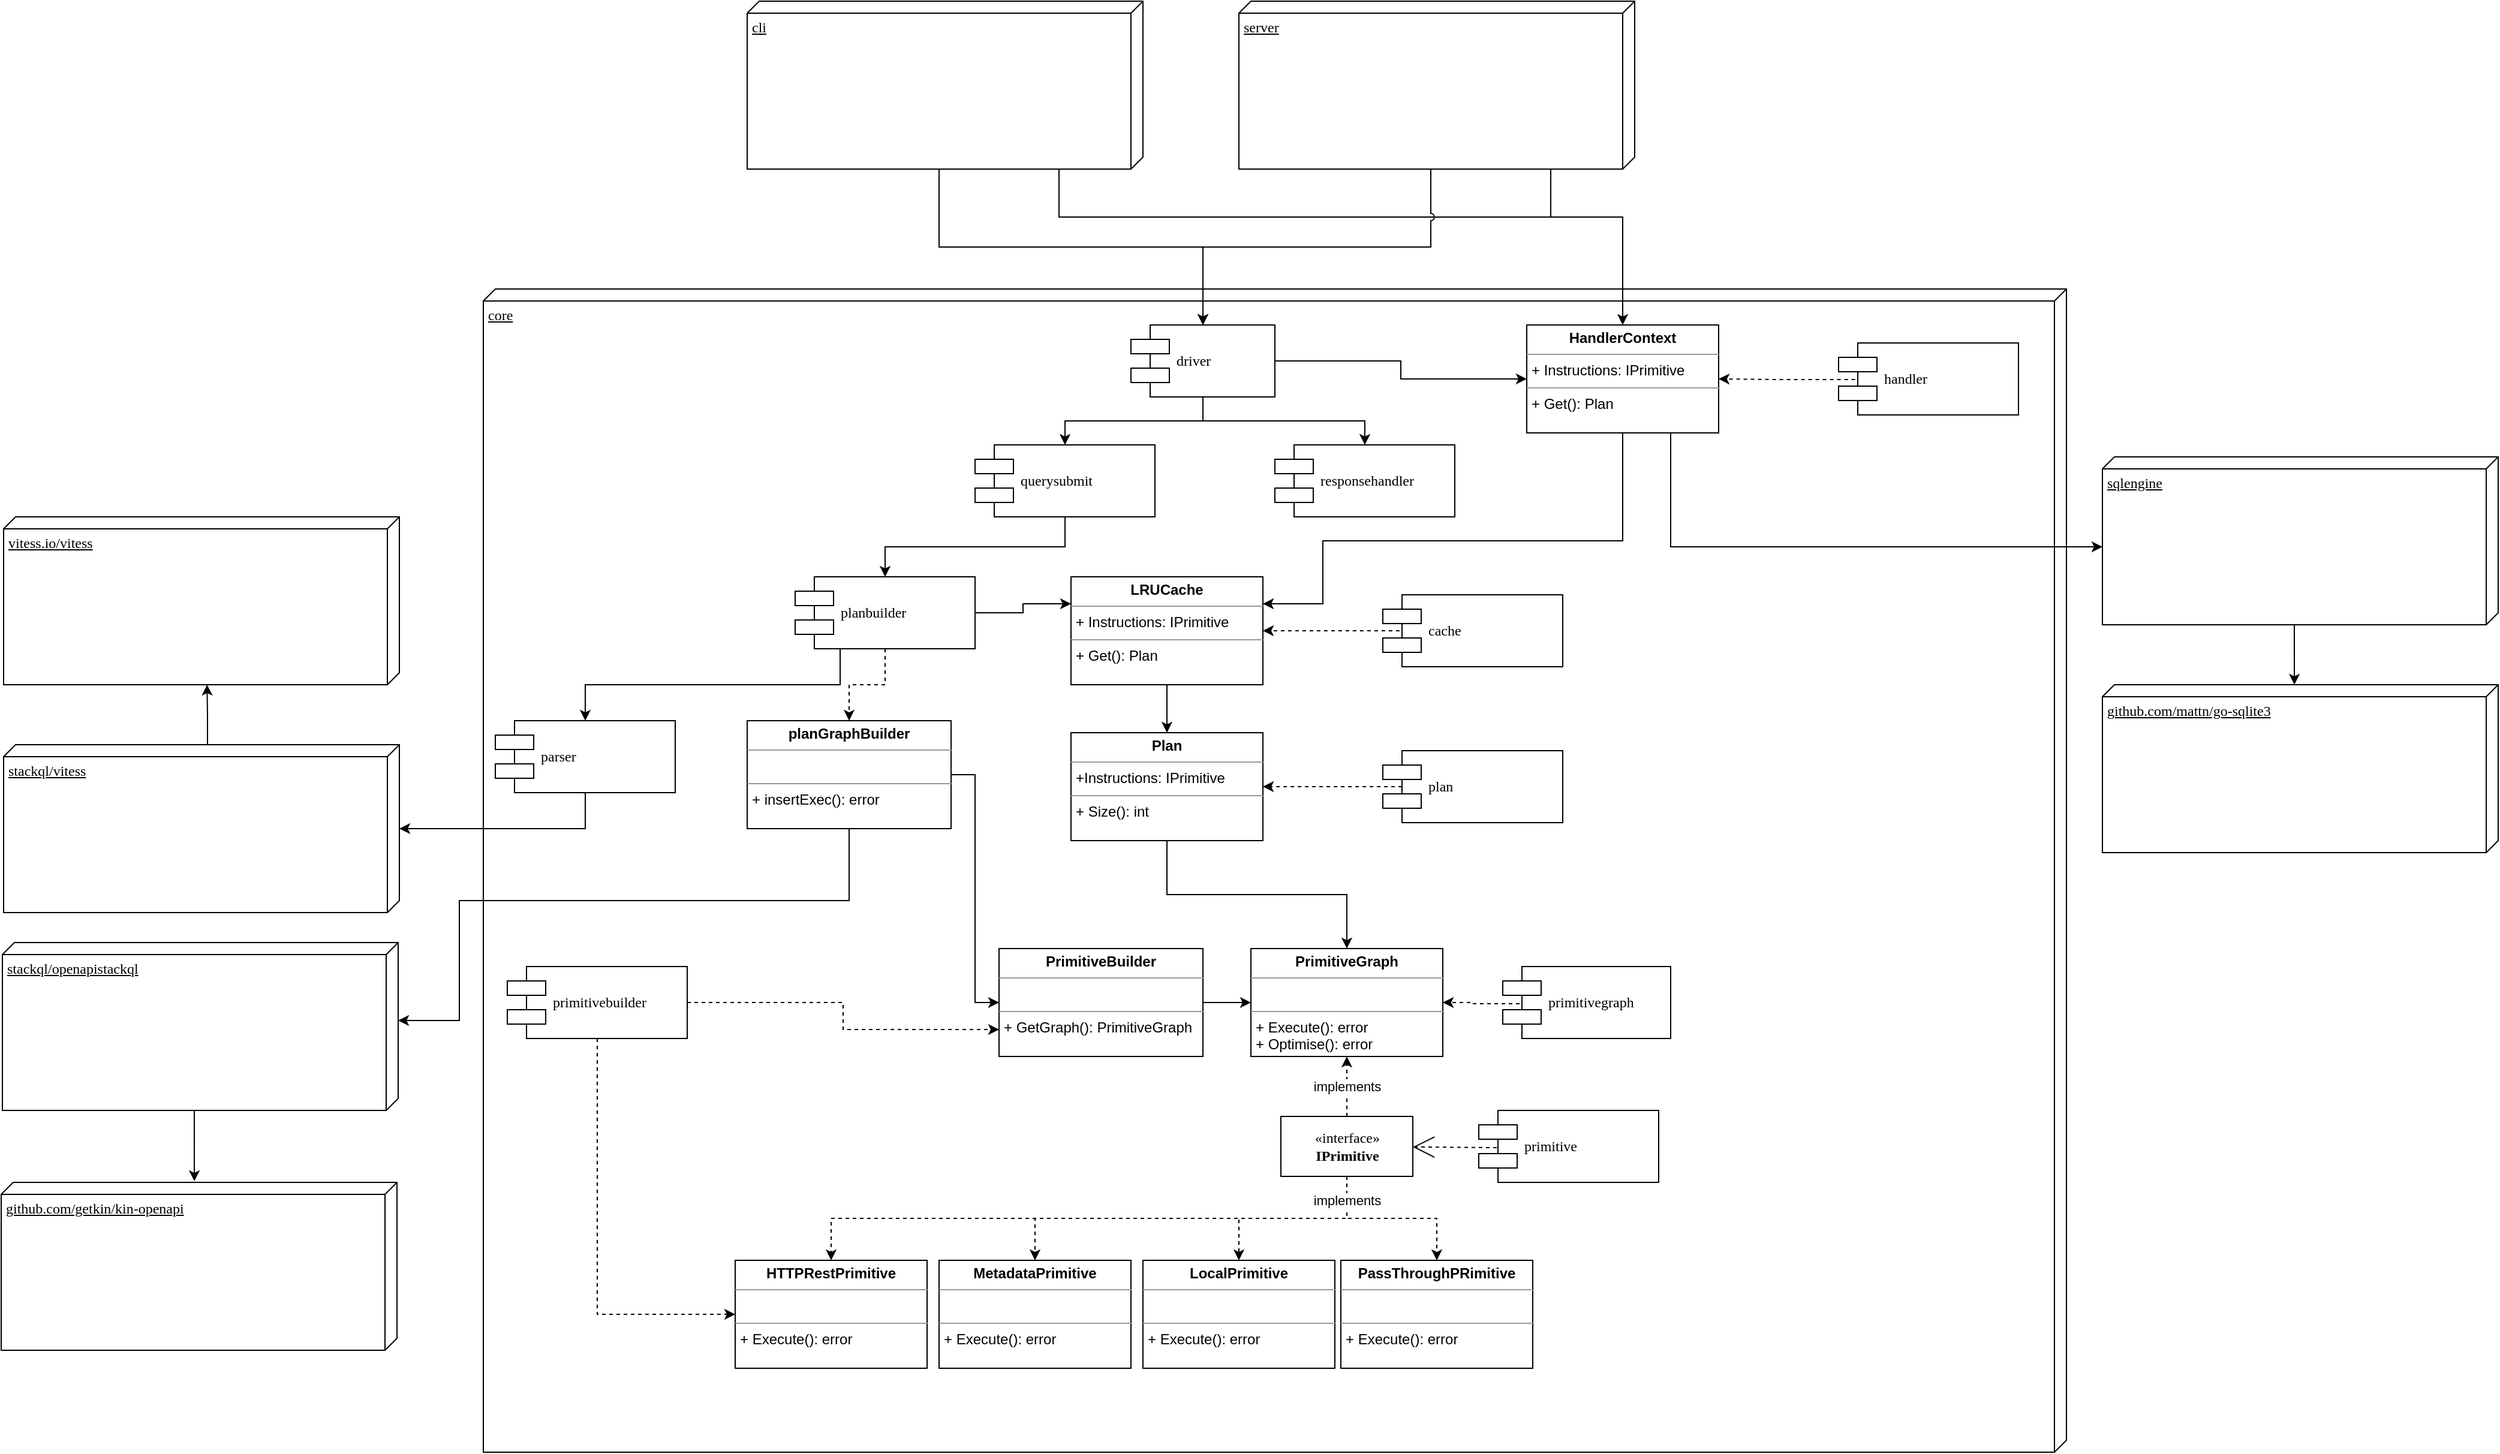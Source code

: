 <mxfile version="16.5.1" type="device"><diagram name="Page-1" id="5f0bae14-7c28-e335-631c-24af17079c00"><mxGraphModel dx="946" dy="672" grid="1" gridSize="10" guides="1" tooltips="1" connect="1" arrows="1" fold="1" page="1" pageScale="1" pageWidth="4681" pageHeight="3300" background="none" math="0" shadow="0"><root><mxCell id="0"/><mxCell id="1" parent="0"/><mxCell id="LP865jUIKAzooYYQRUcK-69" style="edgeStyle=orthogonalEdgeStyle;rounded=0;orthogonalLoop=1;jettySize=auto;html=1;exitX=0;exitY=0;exitDx=140;exitDy=10;exitPerimeter=0;endArrow=classic;endFill=1;entryX=0.5;entryY=0;entryDx=0;entryDy=0;jumpStyle=arc;" edge="1" parent="1" source="39150e848f15840c-1" target="LP865jUIKAzooYYQRUcK-65"><mxGeometry relative="1" as="geometry"><mxPoint x="1480" y="280" as="targetPoint"/><Array as="points"><mxPoint x="1020" y="150"/><mxPoint x="1020" y="190"/><mxPoint x="1490" y="190"/></Array></mxGeometry></mxCell><mxCell id="39150e848f15840c-1" value="cli" style="verticalAlign=top;align=left;spacingTop=8;spacingLeft=2;spacingRight=12;shape=cube;size=10;direction=south;fontStyle=4;html=1;rounded=0;shadow=0;comic=0;labelBackgroundColor=none;strokeWidth=1;fontFamily=Verdana;fontSize=12" parent="1" vertex="1"><mxGeometry x="760" y="10" width="330" height="140" as="geometry"/></mxCell><mxCell id="39150e848f15840c-2" value="server" style="verticalAlign=top;align=left;spacingTop=8;spacingLeft=2;spacingRight=12;shape=cube;size=10;direction=south;fontStyle=4;html=1;rounded=0;shadow=0;comic=0;labelBackgroundColor=none;strokeWidth=1;fontFamily=Verdana;fontSize=12" parent="1" vertex="1"><mxGeometry x="1170" y="10" width="330" height="140" as="geometry"/></mxCell><mxCell id="39150e848f15840c-3" value="core" style="verticalAlign=top;align=left;spacingTop=8;spacingLeft=2;spacingRight=12;shape=cube;size=10;direction=south;fontStyle=4;html=1;rounded=0;shadow=0;comic=0;labelBackgroundColor=none;strokeWidth=1;fontFamily=Verdana;fontSize=12" parent="1" vertex="1"><mxGeometry x="540" y="250" width="1320" height="970" as="geometry"/></mxCell><mxCell id="LP865jUIKAzooYYQRUcK-38" style="edgeStyle=orthogonalEdgeStyle;rounded=0;orthogonalLoop=1;jettySize=auto;html=1;exitX=0.5;exitY=1;exitDx=0;exitDy=0;entryX=0.5;entryY=0;entryDx=0;entryDy=0;" edge="1" parent="1" source="39150e848f15840c-5" target="LP865jUIKAzooYYQRUcK-4"><mxGeometry relative="1" as="geometry"/></mxCell><mxCell id="39150e848f15840c-5" value="querysubmit&lt;br&gt;" style="shape=component;align=left;spacingLeft=36;rounded=0;shadow=0;comic=0;labelBackgroundColor=none;strokeWidth=1;fontFamily=Verdana;fontSize=12;html=1;" parent="1" vertex="1"><mxGeometry x="950" y="380" width="150" height="60" as="geometry"/></mxCell><mxCell id="LP865jUIKAzooYYQRUcK-49" style="edgeStyle=orthogonalEdgeStyle;rounded=0;orthogonalLoop=1;jettySize=auto;html=1;exitX=0.5;exitY=1;exitDx=0;exitDy=0;endArrow=classic;endFill=1;" edge="1" parent="1" source="39150e848f15840c-10" target="39150e848f15840c-5"><mxGeometry relative="1" as="geometry"/></mxCell><mxCell id="LP865jUIKAzooYYQRUcK-50" style="edgeStyle=orthogonalEdgeStyle;rounded=0;orthogonalLoop=1;jettySize=auto;html=1;exitX=0.5;exitY=1;exitDx=0;exitDy=0;endArrow=classic;endFill=1;" edge="1" parent="1" source="39150e848f15840c-10" target="LP865jUIKAzooYYQRUcK-1"><mxGeometry relative="1" as="geometry"/></mxCell><mxCell id="LP865jUIKAzooYYQRUcK-66" style="edgeStyle=orthogonalEdgeStyle;rounded=0;orthogonalLoop=1;jettySize=auto;html=1;exitX=1;exitY=0.5;exitDx=0;exitDy=0;endArrow=classic;endFill=1;" edge="1" parent="1" source="39150e848f15840c-10" target="LP865jUIKAzooYYQRUcK-65"><mxGeometry relative="1" as="geometry"/></mxCell><mxCell id="39150e848f15840c-10" value="driver" style="shape=component;align=left;spacingLeft=36;rounded=0;shadow=0;comic=0;labelBackgroundColor=none;strokeWidth=1;fontFamily=Verdana;fontSize=12;html=1;" parent="1" vertex="1"><mxGeometry x="1080" y="280" width="120" height="60" as="geometry"/></mxCell><mxCell id="LP865jUIKAzooYYQRUcK-1" value="responsehandler" style="shape=component;align=left;spacingLeft=36;rounded=0;shadow=0;comic=0;labelBackgroundColor=none;strokeWidth=1;fontFamily=Verdana;fontSize=12;html=1;" vertex="1" parent="1"><mxGeometry x="1200" y="380" width="150" height="60" as="geometry"/></mxCell><mxCell id="LP865jUIKAzooYYQRUcK-2" value="parser" style="shape=component;align=left;spacingLeft=36;rounded=0;shadow=0;comic=0;labelBackgroundColor=none;strokeWidth=1;fontFamily=Verdana;fontSize=12;html=1;" vertex="1" parent="1"><mxGeometry x="550" y="610" width="150" height="60" as="geometry"/></mxCell><mxCell id="LP865jUIKAzooYYQRUcK-39" style="edgeStyle=orthogonalEdgeStyle;rounded=0;orthogonalLoop=1;jettySize=auto;html=1;exitX=1;exitY=0.5;exitDx=0;exitDy=0;entryX=0;entryY=0.25;entryDx=0;entryDy=0;" edge="1" parent="1" source="LP865jUIKAzooYYQRUcK-4" target="LP865jUIKAzooYYQRUcK-34"><mxGeometry relative="1" as="geometry"/></mxCell><mxCell id="LP865jUIKAzooYYQRUcK-40" style="edgeStyle=orthogonalEdgeStyle;rounded=0;orthogonalLoop=1;jettySize=auto;html=1;exitX=0.5;exitY=1;exitDx=0;exitDy=0;dashed=1;" edge="1" parent="1" source="LP865jUIKAzooYYQRUcK-4" target="LP865jUIKAzooYYQRUcK-17"><mxGeometry relative="1" as="geometry"/></mxCell><mxCell id="LP865jUIKAzooYYQRUcK-41" style="edgeStyle=orthogonalEdgeStyle;rounded=0;orthogonalLoop=1;jettySize=auto;html=1;exitX=0.25;exitY=1;exitDx=0;exitDy=0;" edge="1" parent="1" source="LP865jUIKAzooYYQRUcK-4" target="LP865jUIKAzooYYQRUcK-2"><mxGeometry relative="1" as="geometry"/></mxCell><mxCell id="LP865jUIKAzooYYQRUcK-4" value="planbuilder" style="shape=component;align=left;spacingLeft=36;rounded=0;shadow=0;comic=0;labelBackgroundColor=none;strokeWidth=1;fontFamily=Verdana;fontSize=12;html=1;" vertex="1" parent="1"><mxGeometry x="800" y="490" width="150" height="60" as="geometry"/></mxCell><mxCell id="LP865jUIKAzooYYQRUcK-51" style="edgeStyle=orthogonalEdgeStyle;rounded=0;orthogonalLoop=1;jettySize=auto;html=1;exitX=0.107;exitY=0.5;exitDx=0;exitDy=0;entryX=1;entryY=0.5;entryDx=0;entryDy=0;endArrow=classic;endFill=1;exitPerimeter=0;dashed=1;" edge="1" parent="1" source="LP865jUIKAzooYYQRUcK-5" target="LP865jUIKAzooYYQRUcK-7"><mxGeometry relative="1" as="geometry"/></mxCell><mxCell id="LP865jUIKAzooYYQRUcK-5" value="plan" style="shape=component;align=left;spacingLeft=36;rounded=0;shadow=0;comic=0;labelBackgroundColor=none;strokeWidth=1;fontFamily=Verdana;fontSize=12;html=1;" vertex="1" parent="1"><mxGeometry x="1290" y="635" width="150" height="60" as="geometry"/></mxCell><mxCell id="LP865jUIKAzooYYQRUcK-28" value="implements" style="edgeStyle=orthogonalEdgeStyle;rounded=0;orthogonalLoop=1;jettySize=auto;html=1;exitX=0.5;exitY=0;exitDx=0;exitDy=0;entryX=0.5;entryY=1;entryDx=0;entryDy=0;dashed=1;" edge="1" parent="1" source="LP865jUIKAzooYYQRUcK-6" target="LP865jUIKAzooYYQRUcK-12"><mxGeometry relative="1" as="geometry"/></mxCell><mxCell id="LP865jUIKAzooYYQRUcK-29" style="edgeStyle=orthogonalEdgeStyle;rounded=0;orthogonalLoop=1;jettySize=auto;html=1;exitX=0.5;exitY=1;exitDx=0;exitDy=0;entryX=0.5;entryY=0;entryDx=0;entryDy=0;dashed=1;" edge="1" parent="1" source="LP865jUIKAzooYYQRUcK-6" target="LP865jUIKAzooYYQRUcK-13"><mxGeometry relative="1" as="geometry"/></mxCell><mxCell id="LP865jUIKAzooYYQRUcK-30" style="edgeStyle=orthogonalEdgeStyle;rounded=0;orthogonalLoop=1;jettySize=auto;html=1;exitX=0.5;exitY=1;exitDx=0;exitDy=0;dashed=1;" edge="1" parent="1" source="LP865jUIKAzooYYQRUcK-6" target="LP865jUIKAzooYYQRUcK-14"><mxGeometry relative="1" as="geometry"/></mxCell><mxCell id="LP865jUIKAzooYYQRUcK-31" style="edgeStyle=orthogonalEdgeStyle;rounded=0;orthogonalLoop=1;jettySize=auto;html=1;exitX=0.5;exitY=1;exitDx=0;exitDy=0;dashed=1;" edge="1" parent="1" source="LP865jUIKAzooYYQRUcK-6" target="LP865jUIKAzooYYQRUcK-15"><mxGeometry relative="1" as="geometry"/></mxCell><mxCell id="LP865jUIKAzooYYQRUcK-32" value="implements" style="edgeStyle=orthogonalEdgeStyle;rounded=0;orthogonalLoop=1;jettySize=auto;html=1;exitX=0.5;exitY=1;exitDx=0;exitDy=0;entryX=0.5;entryY=0;entryDx=0;entryDy=0;dashed=1;" edge="1" parent="1" source="LP865jUIKAzooYYQRUcK-6" target="LP865jUIKAzooYYQRUcK-16"><mxGeometry x="-0.92" relative="1" as="geometry"><mxPoint as="offset"/></mxGeometry></mxCell><mxCell id="LP865jUIKAzooYYQRUcK-6" value="«interface»&lt;br&gt;&lt;b&gt;IPrimitive&lt;/b&gt;" style="html=1;rounded=0;shadow=0;comic=0;labelBackgroundColor=none;strokeWidth=1;fontFamily=Verdana;fontSize=12;align=center;" vertex="1" parent="1"><mxGeometry x="1205" y="940" width="110" height="50" as="geometry"/></mxCell><mxCell id="LP865jUIKAzooYYQRUcK-60" style="edgeStyle=orthogonalEdgeStyle;rounded=0;orthogonalLoop=1;jettySize=auto;html=1;exitX=0.5;exitY=1;exitDx=0;exitDy=0;endArrow=classic;endFill=1;" edge="1" parent="1" source="LP865jUIKAzooYYQRUcK-7" target="LP865jUIKAzooYYQRUcK-12"><mxGeometry relative="1" as="geometry"/></mxCell><mxCell id="LP865jUIKAzooYYQRUcK-7" value="&lt;p style=&quot;margin: 0px ; margin-top: 4px ; text-align: center&quot;&gt;&lt;b&gt;Plan&lt;/b&gt;&lt;/p&gt;&lt;hr size=&quot;1&quot;&gt;&lt;p style=&quot;margin: 0px ; margin-left: 4px&quot;&gt;+Instructions: IPrimitive&lt;/p&gt;&lt;hr size=&quot;1&quot;&gt;&lt;p style=&quot;margin: 0px ; margin-left: 4px&quot;&gt;+ Size(): int&lt;/p&gt;" style="verticalAlign=top;align=left;overflow=fill;fontSize=12;fontFamily=Helvetica;html=1;" vertex="1" parent="1"><mxGeometry x="1030" y="620" width="160" height="90" as="geometry"/></mxCell><mxCell id="LP865jUIKAzooYYQRUcK-9" value="primitive" style="shape=component;align=left;spacingLeft=36;rounded=0;shadow=0;comic=0;labelBackgroundColor=none;strokeWidth=1;fontFamily=Verdana;fontSize=12;html=1;" vertex="1" parent="1"><mxGeometry x="1370" y="935" width="150" height="60" as="geometry"/></mxCell><mxCell id="LP865jUIKAzooYYQRUcK-10" style="edgeStyle=none;rounded=0;html=1;dashed=1;labelBackgroundColor=none;startArrow=none;startFill=0;startSize=8;endArrow=open;endFill=0;endSize=16;fontFamily=Verdana;fontSize=12;exitX=0.1;exitY=0.517;exitDx=0;exitDy=0;exitPerimeter=0;" edge="1" parent="1" source="LP865jUIKAzooYYQRUcK-9" target="LP865jUIKAzooYYQRUcK-6"><mxGeometry relative="1" as="geometry"><mxPoint x="1256.95" y="671.02" as="sourcePoint"/><mxPoint x="1200" y="672.675" as="targetPoint"/></mxGeometry></mxCell><mxCell id="LP865jUIKAzooYYQRUcK-27" style="edgeStyle=orthogonalEdgeStyle;rounded=0;orthogonalLoop=1;jettySize=auto;html=1;exitX=0.1;exitY=0.517;exitDx=0;exitDy=0;entryX=1;entryY=0.5;entryDx=0;entryDy=0;dashed=1;exitPerimeter=0;" edge="1" parent="1" source="LP865jUIKAzooYYQRUcK-11" target="LP865jUIKAzooYYQRUcK-12"><mxGeometry relative="1" as="geometry"/></mxCell><mxCell id="LP865jUIKAzooYYQRUcK-11" value="primitivegraph" style="shape=component;align=left;spacingLeft=36;rounded=0;shadow=0;comic=0;labelBackgroundColor=none;strokeWidth=1;fontFamily=Verdana;fontSize=12;html=1;" vertex="1" parent="1"><mxGeometry x="1390" y="815" width="140" height="60" as="geometry"/></mxCell><mxCell id="LP865jUIKAzooYYQRUcK-12" value="&lt;p style=&quot;margin: 0px ; margin-top: 4px ; text-align: center&quot;&gt;&lt;b&gt;PrimitiveGraph&lt;/b&gt;&lt;/p&gt;&lt;hr size=&quot;1&quot;&gt;&lt;p style=&quot;margin: 0px ; margin-left: 4px&quot;&gt;&lt;br&gt;&lt;/p&gt;&lt;hr size=&quot;1&quot;&gt;&lt;p style=&quot;margin: 0px ; margin-left: 4px&quot;&gt;+ Execute(): error&lt;/p&gt;&lt;p style=&quot;margin: 0px ; margin-left: 4px&quot;&gt;+ Optimise(): error&lt;/p&gt;" style="verticalAlign=top;align=left;overflow=fill;fontSize=12;fontFamily=Helvetica;html=1;" vertex="1" parent="1"><mxGeometry x="1180" y="800" width="160" height="90" as="geometry"/></mxCell><mxCell id="LP865jUIKAzooYYQRUcK-13" value="&lt;p style=&quot;margin: 0px ; margin-top: 4px ; text-align: center&quot;&gt;&lt;b&gt;PassThroughPRimitive&lt;/b&gt;&lt;/p&gt;&lt;hr size=&quot;1&quot;&gt;&lt;p style=&quot;margin: 0px ; margin-left: 4px&quot;&gt;&lt;br&gt;&lt;/p&gt;&lt;hr size=&quot;1&quot;&gt;&lt;p style=&quot;margin: 0px ; margin-left: 4px&quot;&gt;+ Execute(): error&lt;/p&gt;" style="verticalAlign=top;align=left;overflow=fill;fontSize=12;fontFamily=Helvetica;html=1;" vertex="1" parent="1"><mxGeometry x="1255" y="1060" width="160" height="90" as="geometry"/></mxCell><mxCell id="LP865jUIKAzooYYQRUcK-14" value="&lt;p style=&quot;margin: 0px ; margin-top: 4px ; text-align: center&quot;&gt;&lt;b&gt;LocalPrimitive&lt;/b&gt;&lt;/p&gt;&lt;hr size=&quot;1&quot;&gt;&lt;p style=&quot;margin: 0px ; margin-left: 4px&quot;&gt;&lt;br&gt;&lt;/p&gt;&lt;hr size=&quot;1&quot;&gt;&lt;p style=&quot;margin: 0px ; margin-left: 4px&quot;&gt;+ Execute(): error&lt;/p&gt;" style="verticalAlign=top;align=left;overflow=fill;fontSize=12;fontFamily=Helvetica;html=1;" vertex="1" parent="1"><mxGeometry x="1090" y="1060" width="160" height="90" as="geometry"/></mxCell><mxCell id="LP865jUIKAzooYYQRUcK-15" value="&lt;p style=&quot;margin: 0px ; margin-top: 4px ; text-align: center&quot;&gt;&lt;b&gt;MetadataPrimitive&lt;/b&gt;&lt;/p&gt;&lt;hr size=&quot;1&quot;&gt;&lt;p style=&quot;margin: 0px ; margin-left: 4px&quot;&gt;&lt;br&gt;&lt;/p&gt;&lt;hr size=&quot;1&quot;&gt;&lt;p style=&quot;margin: 0px ; margin-left: 4px&quot;&gt;+ Execute(): error&lt;/p&gt;" style="verticalAlign=top;align=left;overflow=fill;fontSize=12;fontFamily=Helvetica;html=1;" vertex="1" parent="1"><mxGeometry x="920" y="1060" width="160" height="90" as="geometry"/></mxCell><mxCell id="LP865jUIKAzooYYQRUcK-16" value="&lt;p style=&quot;margin: 0px ; margin-top: 4px ; text-align: center&quot;&gt;&lt;b&gt;HTTPRestPrimitive&lt;/b&gt;&lt;/p&gt;&lt;hr size=&quot;1&quot;&gt;&lt;p style=&quot;margin: 0px ; margin-left: 4px&quot;&gt;&lt;br&gt;&lt;/p&gt;&lt;hr size=&quot;1&quot;&gt;&lt;p style=&quot;margin: 0px ; margin-left: 4px&quot;&gt;+ Execute(): error&lt;/p&gt;" style="verticalAlign=top;align=left;overflow=fill;fontSize=12;fontFamily=Helvetica;html=1;" vertex="1" parent="1"><mxGeometry x="750" y="1060" width="160" height="90" as="geometry"/></mxCell><mxCell id="LP865jUIKAzooYYQRUcK-24" style="edgeStyle=orthogonalEdgeStyle;rounded=0;orthogonalLoop=1;jettySize=auto;html=1;exitX=1;exitY=0.5;exitDx=0;exitDy=0;entryX=0;entryY=0.5;entryDx=0;entryDy=0;" edge="1" parent="1" source="LP865jUIKAzooYYQRUcK-17" target="LP865jUIKAzooYYQRUcK-25"><mxGeometry relative="1" as="geometry"><mxPoint x="1000" y="845" as="targetPoint"/></mxGeometry></mxCell><mxCell id="LP865jUIKAzooYYQRUcK-54" style="edgeStyle=orthogonalEdgeStyle;rounded=0;orthogonalLoop=1;jettySize=auto;html=1;exitX=0.5;exitY=1;exitDx=0;exitDy=0;endArrow=classic;endFill=1;" edge="1" parent="1" source="LP865jUIKAzooYYQRUcK-2" target="LP865jUIKAzooYYQRUcK-52"><mxGeometry relative="1" as="geometry"/></mxCell><mxCell id="LP865jUIKAzooYYQRUcK-55" style="edgeStyle=orthogonalEdgeStyle;rounded=0;orthogonalLoop=1;jettySize=auto;html=1;exitX=0.5;exitY=1;exitDx=0;exitDy=0;entryX=0;entryY=0;entryDx=65;entryDy=0;entryPerimeter=0;endArrow=classic;endFill=1;" edge="1" parent="1" source="LP865jUIKAzooYYQRUcK-17" target="LP865jUIKAzooYYQRUcK-53"><mxGeometry relative="1" as="geometry"><Array as="points"><mxPoint x="845" y="760"/><mxPoint x="520" y="760"/><mxPoint x="520" y="860"/></Array></mxGeometry></mxCell><mxCell id="LP865jUIKAzooYYQRUcK-17" value="&lt;p style=&quot;margin: 0px ; margin-top: 4px ; text-align: center&quot;&gt;&lt;b&gt;planGraphBuilder&lt;/b&gt;&lt;/p&gt;&lt;hr size=&quot;1&quot;&gt;&lt;p style=&quot;margin: 0px ; margin-left: 4px&quot;&gt;&lt;br&gt;&lt;/p&gt;&lt;hr size=&quot;1&quot;&gt;&lt;p style=&quot;margin: 0px ; margin-left: 4px&quot;&gt;+ insertExec(): error&lt;/p&gt;" style="verticalAlign=top;align=left;overflow=fill;fontSize=12;fontFamily=Helvetica;html=1;" vertex="1" parent="1"><mxGeometry x="760" y="610" width="170" height="90" as="geometry"/></mxCell><mxCell id="LP865jUIKAzooYYQRUcK-21" style="edgeStyle=orthogonalEdgeStyle;rounded=0;orthogonalLoop=1;jettySize=auto;html=1;exitX=0.5;exitY=1;exitDx=0;exitDy=0;entryX=0;entryY=0.5;entryDx=0;entryDy=0;dashed=1;" edge="1" parent="1" source="LP865jUIKAzooYYQRUcK-18" target="LP865jUIKAzooYYQRUcK-16"><mxGeometry relative="1" as="geometry"/></mxCell><mxCell id="LP865jUIKAzooYYQRUcK-44" style="edgeStyle=orthogonalEdgeStyle;rounded=0;orthogonalLoop=1;jettySize=auto;html=1;exitX=1;exitY=0.5;exitDx=0;exitDy=0;entryX=0;entryY=0.75;entryDx=0;entryDy=0;dashed=1;" edge="1" parent="1" source="LP865jUIKAzooYYQRUcK-18" target="LP865jUIKAzooYYQRUcK-25"><mxGeometry relative="1" as="geometry"/></mxCell><mxCell id="LP865jUIKAzooYYQRUcK-18" value="primitivebuilder" style="shape=component;align=left;spacingLeft=36;rounded=0;shadow=0;comic=0;labelBackgroundColor=none;strokeWidth=1;fontFamily=Verdana;fontSize=12;html=1;" vertex="1" parent="1"><mxGeometry x="560" y="815" width="150" height="60" as="geometry"/></mxCell><mxCell id="LP865jUIKAzooYYQRUcK-26" style="edgeStyle=orthogonalEdgeStyle;rounded=0;orthogonalLoop=1;jettySize=auto;html=1;exitX=1;exitY=0.5;exitDx=0;exitDy=0;entryX=0;entryY=0.5;entryDx=0;entryDy=0;" edge="1" parent="1" source="LP865jUIKAzooYYQRUcK-25" target="LP865jUIKAzooYYQRUcK-12"><mxGeometry relative="1" as="geometry"/></mxCell><mxCell id="LP865jUIKAzooYYQRUcK-25" value="&lt;p style=&quot;margin: 0px ; margin-top: 4px ; text-align: center&quot;&gt;&lt;b&gt;PrimitiveBuilder&lt;/b&gt;&lt;/p&gt;&lt;hr size=&quot;1&quot;&gt;&lt;p style=&quot;margin: 0px ; margin-left: 4px&quot;&gt;&lt;br&gt;&lt;/p&gt;&lt;hr size=&quot;1&quot;&gt;&lt;p style=&quot;margin: 0px ; margin-left: 4px&quot;&gt;+ GetGraph(): PrimitiveGraph&lt;/p&gt;" style="verticalAlign=top;align=left;overflow=fill;fontSize=12;fontFamily=Helvetica;html=1;" vertex="1" parent="1"><mxGeometry x="970" y="800" width="170" height="90" as="geometry"/></mxCell><mxCell id="LP865jUIKAzooYYQRUcK-37" style="edgeStyle=orthogonalEdgeStyle;rounded=0;orthogonalLoop=1;jettySize=auto;html=1;exitX=0.133;exitY=0.5;exitDx=0;exitDy=0;entryX=1;entryY=0.5;entryDx=0;entryDy=0;dashed=1;exitPerimeter=0;" edge="1" parent="1" source="LP865jUIKAzooYYQRUcK-33" target="LP865jUIKAzooYYQRUcK-34"><mxGeometry relative="1" as="geometry"/></mxCell><mxCell id="LP865jUIKAzooYYQRUcK-33" value="cache" style="shape=component;align=left;spacingLeft=36;rounded=0;shadow=0;comic=0;labelBackgroundColor=none;strokeWidth=1;fontFamily=Verdana;fontSize=12;html=1;" vertex="1" parent="1"><mxGeometry x="1290" y="505" width="150" height="60" as="geometry"/></mxCell><mxCell id="LP865jUIKAzooYYQRUcK-35" style="edgeStyle=orthogonalEdgeStyle;rounded=0;orthogonalLoop=1;jettySize=auto;html=1;exitX=0.5;exitY=1;exitDx=0;exitDy=0;" edge="1" parent="1" source="LP865jUIKAzooYYQRUcK-34" target="LP865jUIKAzooYYQRUcK-7"><mxGeometry relative="1" as="geometry"/></mxCell><mxCell id="LP865jUIKAzooYYQRUcK-34" value="&lt;p style=&quot;margin: 0px ; margin-top: 4px ; text-align: center&quot;&gt;&lt;b&gt;LRUCache&lt;/b&gt;&lt;/p&gt;&lt;hr size=&quot;1&quot;&gt;&lt;p style=&quot;margin: 0px ; margin-left: 4px&quot;&gt;+ Instructions: IPrimitive&lt;/p&gt;&lt;hr size=&quot;1&quot;&gt;&lt;p style=&quot;margin: 0px ; margin-left: 4px&quot;&gt;+ Get(): Plan&lt;/p&gt;" style="verticalAlign=top;align=left;overflow=fill;fontSize=12;fontFamily=Helvetica;html=1;" vertex="1" parent="1"><mxGeometry x="1030" y="490" width="160" height="90" as="geometry"/></mxCell><mxCell id="LP865jUIKAzooYYQRUcK-48" style="edgeStyle=orthogonalEdgeStyle;rounded=0;orthogonalLoop=1;jettySize=auto;html=1;exitX=0;exitY=0;exitDx=140;exitDy=170;exitPerimeter=0;endArrow=classic;endFill=1;" edge="1" parent="1" source="39150e848f15840c-1" target="39150e848f15840c-10"><mxGeometry relative="1" as="geometry"/></mxCell><mxCell id="LP865jUIKAzooYYQRUcK-47" style="edgeStyle=orthogonalEdgeStyle;rounded=0;orthogonalLoop=1;jettySize=auto;html=1;exitX=0;exitY=0;exitDx=140;exitDy=170;exitPerimeter=0;endArrow=classic;endFill=1;jumpStyle=arc;" edge="1" parent="1" source="39150e848f15840c-2" target="39150e848f15840c-10"><mxGeometry relative="1" as="geometry"/></mxCell><mxCell id="LP865jUIKAzooYYQRUcK-63" style="edgeStyle=orthogonalEdgeStyle;rounded=0;orthogonalLoop=1;jettySize=auto;html=1;exitX=0;exitY=0;exitDx=0;exitDy=160;exitPerimeter=0;entryX=1;entryY=0.486;entryDx=0;entryDy=0;entryPerimeter=0;endArrow=classic;endFill=1;" edge="1" parent="1" source="LP865jUIKAzooYYQRUcK-52" target="LP865jUIKAzooYYQRUcK-61"><mxGeometry relative="1" as="geometry"/></mxCell><mxCell id="LP865jUIKAzooYYQRUcK-52" value="stackql/vitess" style="verticalAlign=top;align=left;spacingTop=8;spacingLeft=2;spacingRight=12;shape=cube;size=10;direction=south;fontStyle=4;html=1;rounded=0;shadow=0;comic=0;labelBackgroundColor=none;strokeWidth=1;fontFamily=Verdana;fontSize=12" vertex="1" parent="1"><mxGeometry x="140" y="630" width="330" height="140" as="geometry"/></mxCell><mxCell id="LP865jUIKAzooYYQRUcK-59" style="edgeStyle=orthogonalEdgeStyle;rounded=0;orthogonalLoop=1;jettySize=auto;html=1;exitX=0;exitY=0;exitDx=140;exitDy=170;exitPerimeter=0;entryX=-0.007;entryY=0.512;entryDx=0;entryDy=0;entryPerimeter=0;endArrow=classic;endFill=1;" edge="1" parent="1" source="LP865jUIKAzooYYQRUcK-53" target="LP865jUIKAzooYYQRUcK-56"><mxGeometry relative="1" as="geometry"/></mxCell><mxCell id="LP865jUIKAzooYYQRUcK-53" value="stackql/openapistackql" style="verticalAlign=top;align=left;spacingTop=8;spacingLeft=2;spacingRight=12;shape=cube;size=10;direction=south;fontStyle=4;html=1;rounded=0;shadow=0;comic=0;labelBackgroundColor=none;strokeWidth=1;fontFamily=Verdana;fontSize=12" vertex="1" parent="1"><mxGeometry x="139" y="795" width="330" height="140" as="geometry"/></mxCell><mxCell id="LP865jUIKAzooYYQRUcK-56" value="github.com/getkin/kin-openapi" style="verticalAlign=top;align=left;spacingTop=8;spacingLeft=2;spacingRight=12;shape=cube;size=10;direction=south;fontStyle=4;html=1;rounded=0;shadow=0;comic=0;labelBackgroundColor=none;strokeWidth=1;fontFamily=Verdana;fontSize=12" vertex="1" parent="1"><mxGeometry x="138" y="995" width="330" height="140" as="geometry"/></mxCell><mxCell id="LP865jUIKAzooYYQRUcK-61" value="vitess.io/vitess" style="verticalAlign=top;align=left;spacingTop=8;spacingLeft=2;spacingRight=12;shape=cube;size=10;direction=south;fontStyle=4;html=1;rounded=0;shadow=0;comic=0;labelBackgroundColor=none;strokeWidth=1;fontFamily=Verdana;fontSize=12" vertex="1" parent="1"><mxGeometry x="140" y="440" width="330" height="140" as="geometry"/></mxCell><mxCell id="LP865jUIKAzooYYQRUcK-67" style="edgeStyle=orthogonalEdgeStyle;rounded=0;orthogonalLoop=1;jettySize=auto;html=1;exitX=0.092;exitY=0.508;exitDx=0;exitDy=0;entryX=1;entryY=0.5;entryDx=0;entryDy=0;endArrow=classic;endFill=1;exitPerimeter=0;dashed=1;" edge="1" parent="1" source="LP865jUIKAzooYYQRUcK-64" target="LP865jUIKAzooYYQRUcK-65"><mxGeometry relative="1" as="geometry"/></mxCell><mxCell id="LP865jUIKAzooYYQRUcK-64" value="handler" style="shape=component;align=left;spacingLeft=36;rounded=0;shadow=0;comic=0;labelBackgroundColor=none;strokeWidth=1;fontFamily=Verdana;fontSize=12;html=1;" vertex="1" parent="1"><mxGeometry x="1670" y="295" width="150" height="60" as="geometry"/></mxCell><mxCell id="LP865jUIKAzooYYQRUcK-71" style="edgeStyle=orthogonalEdgeStyle;rounded=0;orthogonalLoop=1;jettySize=auto;html=1;exitX=0.5;exitY=1;exitDx=0;exitDy=0;entryX=1;entryY=0.25;entryDx=0;entryDy=0;endArrow=classic;endFill=1;" edge="1" parent="1" source="LP865jUIKAzooYYQRUcK-65" target="LP865jUIKAzooYYQRUcK-34"><mxGeometry relative="1" as="geometry"><Array as="points"><mxPoint x="1490" y="460"/><mxPoint x="1240" y="460"/><mxPoint x="1240" y="513"/></Array></mxGeometry></mxCell><mxCell id="LP865jUIKAzooYYQRUcK-72" style="edgeStyle=orthogonalEdgeStyle;rounded=0;orthogonalLoop=1;jettySize=auto;html=1;exitX=0.75;exitY=1;exitDx=0;exitDy=0;entryX=0;entryY=0;entryDx=75;entryDy=330;entryPerimeter=0;endArrow=classic;endFill=1;" edge="1" parent="1" source="LP865jUIKAzooYYQRUcK-65" target="LP865jUIKAzooYYQRUcK-70"><mxGeometry relative="1" as="geometry"/></mxCell><mxCell id="LP865jUIKAzooYYQRUcK-65" value="&lt;p style=&quot;margin: 0px ; margin-top: 4px ; text-align: center&quot;&gt;&lt;b&gt;HandlerContext&lt;/b&gt;&lt;/p&gt;&lt;hr size=&quot;1&quot;&gt;&lt;p style=&quot;margin: 0px ; margin-left: 4px&quot;&gt;+ Instructions: IPrimitive&lt;/p&gt;&lt;hr size=&quot;1&quot;&gt;&lt;p style=&quot;margin: 0px ; margin-left: 4px&quot;&gt;+ Get(): Plan&lt;/p&gt;" style="verticalAlign=top;align=left;overflow=fill;fontSize=12;fontFamily=Helvetica;html=1;" vertex="1" parent="1"><mxGeometry x="1410" y="280" width="160" height="90" as="geometry"/></mxCell><mxCell id="LP865jUIKAzooYYQRUcK-68" style="edgeStyle=orthogonalEdgeStyle;rounded=0;orthogonalLoop=1;jettySize=auto;html=1;endArrow=classic;endFill=1;" edge="1" parent="1" target="LP865jUIKAzooYYQRUcK-65"><mxGeometry relative="1" as="geometry"><mxPoint x="1430" y="150" as="sourcePoint"/><Array as="points"><mxPoint x="1430" y="190"/><mxPoint x="1490" y="190"/></Array></mxGeometry></mxCell><mxCell id="LP865jUIKAzooYYQRUcK-74" style="edgeStyle=orthogonalEdgeStyle;rounded=0;jumpStyle=arc;orthogonalLoop=1;jettySize=auto;html=1;exitX=0;exitY=0;exitDx=140;exitDy=170;exitPerimeter=0;entryX=0;entryY=0.515;entryDx=0;entryDy=0;entryPerimeter=0;endArrow=classic;endFill=1;" edge="1" parent="1" source="LP865jUIKAzooYYQRUcK-70" target="LP865jUIKAzooYYQRUcK-73"><mxGeometry relative="1" as="geometry"/></mxCell><mxCell id="LP865jUIKAzooYYQRUcK-70" value="sqlengine" style="verticalAlign=top;align=left;spacingTop=8;spacingLeft=2;spacingRight=12;shape=cube;size=10;direction=south;fontStyle=4;html=1;rounded=0;shadow=0;comic=0;labelBackgroundColor=none;strokeWidth=1;fontFamily=Verdana;fontSize=12" vertex="1" parent="1"><mxGeometry x="1890" y="390" width="330" height="140" as="geometry"/></mxCell><mxCell id="LP865jUIKAzooYYQRUcK-73" value="github.com/mattn/go-sqlite3" style="verticalAlign=top;align=left;spacingTop=8;spacingLeft=2;spacingRight=12;shape=cube;size=10;direction=south;fontStyle=4;html=1;rounded=0;shadow=0;comic=0;labelBackgroundColor=none;strokeWidth=1;fontFamily=Verdana;fontSize=12" vertex="1" parent="1"><mxGeometry x="1890" y="580" width="330" height="140" as="geometry"/></mxCell></root></mxGraphModel></diagram></mxfile>